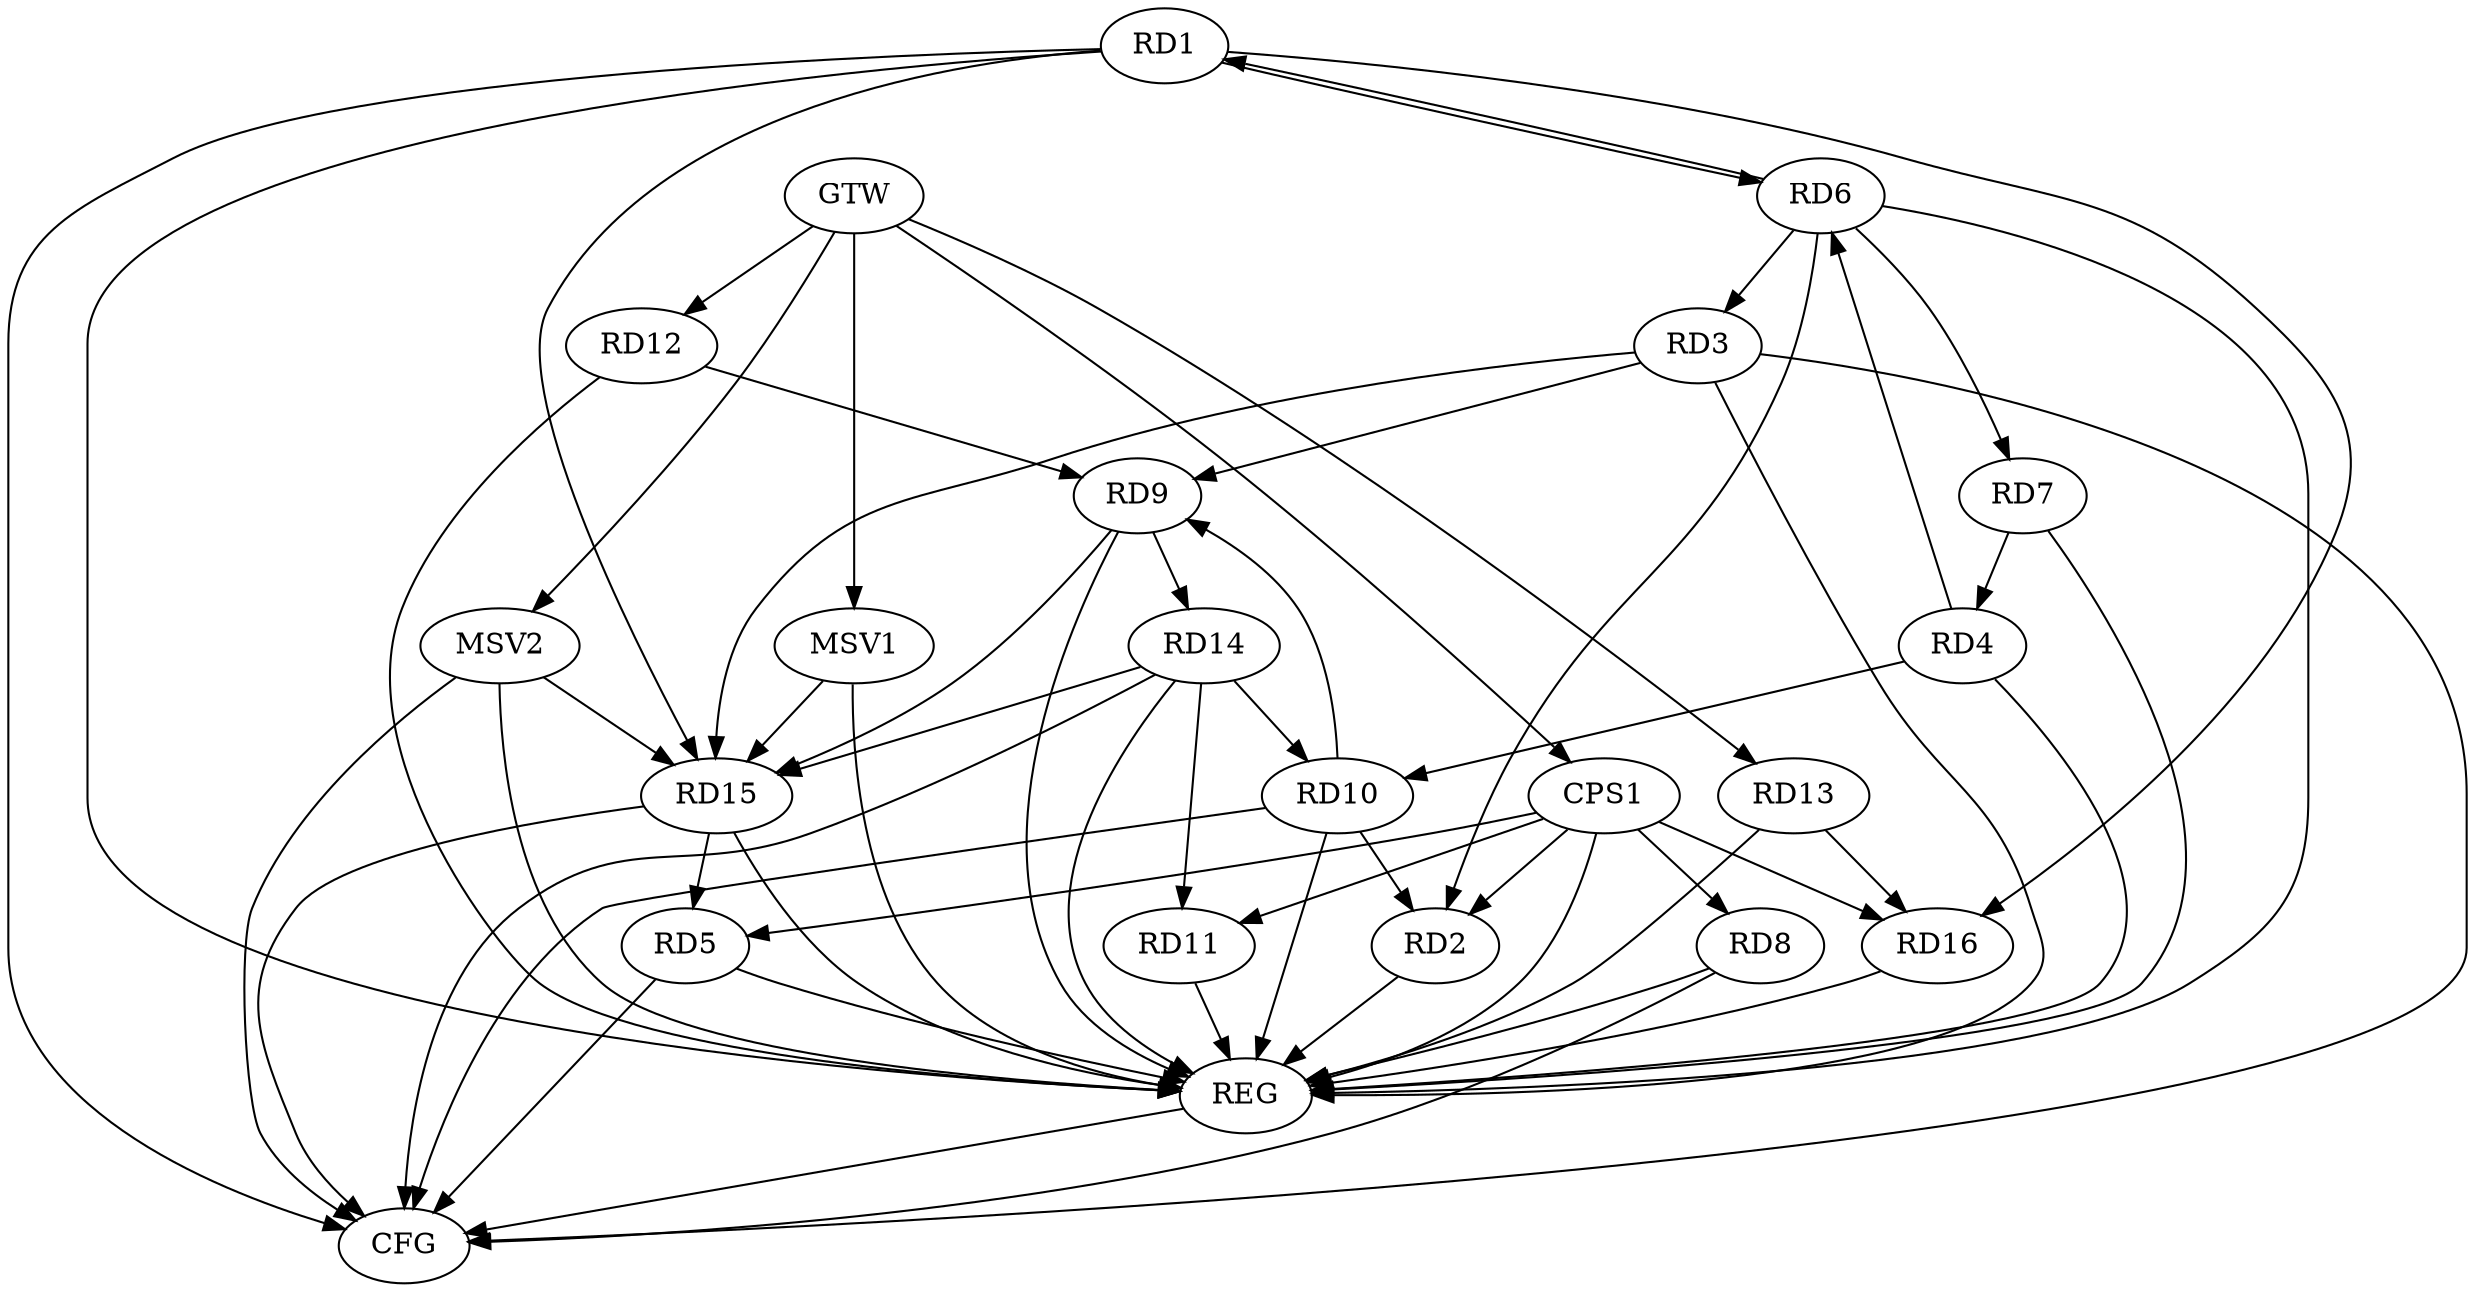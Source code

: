 strict digraph G {
  RD1 [ label="RD1" ];
  RD2 [ label="RD2" ];
  RD3 [ label="RD3" ];
  RD4 [ label="RD4" ];
  RD5 [ label="RD5" ];
  RD6 [ label="RD6" ];
  RD7 [ label="RD7" ];
  RD8 [ label="RD8" ];
  RD9 [ label="RD9" ];
  RD10 [ label="RD10" ];
  RD11 [ label="RD11" ];
  RD12 [ label="RD12" ];
  RD13 [ label="RD13" ];
  RD14 [ label="RD14" ];
  RD15 [ label="RD15" ];
  RD16 [ label="RD16" ];
  CPS1 [ label="CPS1" ];
  GTW [ label="GTW" ];
  REG [ label="REG" ];
  CFG [ label="CFG" ];
  MSV1 [ label="MSV1" ];
  MSV2 [ label="MSV2" ];
  RD1 -> RD6;
  RD6 -> RD1;
  RD1 -> RD15;
  RD1 -> RD16;
  RD6 -> RD2;
  RD10 -> RD2;
  RD6 -> RD3;
  RD3 -> RD9;
  RD3 -> RD15;
  RD4 -> RD6;
  RD7 -> RD4;
  RD4 -> RD10;
  RD15 -> RD5;
  RD6 -> RD7;
  RD10 -> RD9;
  RD12 -> RD9;
  RD9 -> RD14;
  RD9 -> RD15;
  RD14 -> RD10;
  RD14 -> RD11;
  RD13 -> RD16;
  RD14 -> RD15;
  CPS1 -> RD2;
  CPS1 -> RD5;
  CPS1 -> RD8;
  CPS1 -> RD11;
  CPS1 -> RD16;
  GTW -> RD12;
  GTW -> RD13;
  GTW -> CPS1;
  RD1 -> REG;
  RD2 -> REG;
  RD3 -> REG;
  RD4 -> REG;
  RD5 -> REG;
  RD6 -> REG;
  RD7 -> REG;
  RD8 -> REG;
  RD9 -> REG;
  RD10 -> REG;
  RD11 -> REG;
  RD12 -> REG;
  RD13 -> REG;
  RD14 -> REG;
  RD15 -> REG;
  RD16 -> REG;
  CPS1 -> REG;
  RD8 -> CFG;
  RD5 -> CFG;
  RD3 -> CFG;
  RD10 -> CFG;
  RD14 -> CFG;
  RD1 -> CFG;
  RD15 -> CFG;
  REG -> CFG;
  MSV1 -> RD15;
  GTW -> MSV1;
  MSV1 -> REG;
  MSV2 -> RD15;
  GTW -> MSV2;
  MSV2 -> REG;
  MSV2 -> CFG;
}
